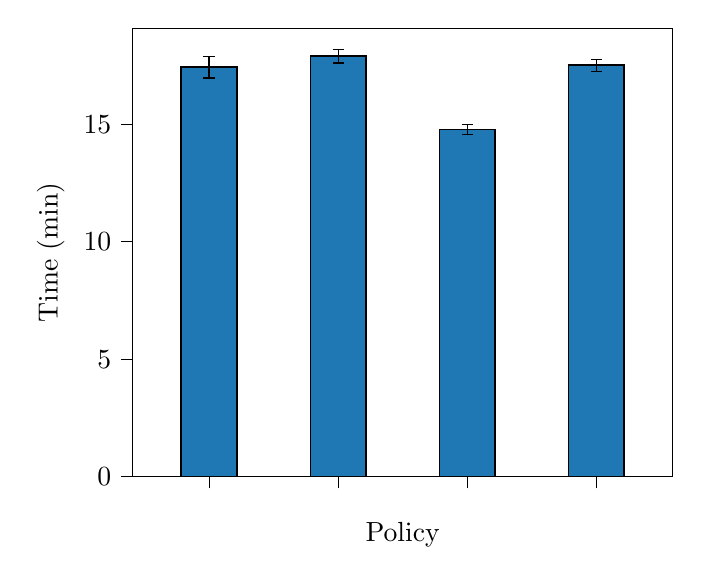 \begin{tikzpicture}

\definecolor{crimson2143940}{RGB}{214,39,40}
\definecolor{darkgray176}{RGB}{176,176,176}
\definecolor{darkorange25512714}{RGB}{255,127,14}
\definecolor{forestgreen4416044}{RGB}{44,160,44}
\definecolor{lightgray204}{RGB}{204,204,204}
\definecolor{steelblue31119180}{RGB}{31,119,180}



\begin{axis}[
    ybar,
    bar width=20pt,
    tick align=outside,
    tick pos=left,
    xlabel=Policy,
    ylabel=Time (min),
    % title={Comparing sample size runtimes},
    x grid style={darkgray176},
    xmin=-0.59, xmax=3.59,
    xtick style={color=black},
    xtick={0,1,2,3},
    xticklabel style={rotate=20.0, font=\tiny},
    % xticklabels={Clock-sweep,PBM-PQ,PBM-sampling (10),PBM-sampling (10) + freq},
    xticklabels={,,,},
    y grid style={darkgray176},
    ymin=0, ymax=19.091,
    ytick style={color=black}
]


\addplot+ [semithick, black, fill=steelblue31119180,
    error bars/.cd,
    y dir=both,
    y explicit,
] coordinates{
    (0, 17.427) +- (0, 0.457)
    (1, 17.897) +- (0, 0.285)
    (2, 14.773) +- (0, 0.211)
    (3, 17.517) +- (0, 0.257)
};


% \addplot+ [semithick, black, fill=steelblue31119180,
%     error bars/.cd,
%     y dir=both,
%     y explicit,
%     % restrict y to domain=#1,
%     % restrict x to domain=#1,
% ] coordinates{
%     (0, 17.427) +- (0, 0.457)
% };
% \addplot+ [semithick, black, fill=crimson2143940,
%     error bars/.cd,
%     y dir=both,
%     y explicit,
%     % restrict y to domain=#1,
%     % restrict x to domain=#1,
% ] coordinates{
%     (1, 17.897) +- (0, 0.285)
% };
% \addplot+ [semithick, black, fill=steelblue31119180,
%     error bars/.cd,
%     y dir=both,
%     y explicit,
%     % restrict y to domain=#1,
%     % restrict x to domain=#1,
% ] coordinates{
%     (2, 14.773) +- (0, 0.211)
% };
% \addplot+ [semithick, black, fill=crimson2143940,
%     error bars/.cd,
%     y dir=both,
%     y explicit,
%     % restrict y to domain=#1,
%     % restrict x to domain=#1,
% ] coordinates{
%     (3, 17.517) +- (0, 0.257)
% };

\end{axis}
\end{tikzpicture}